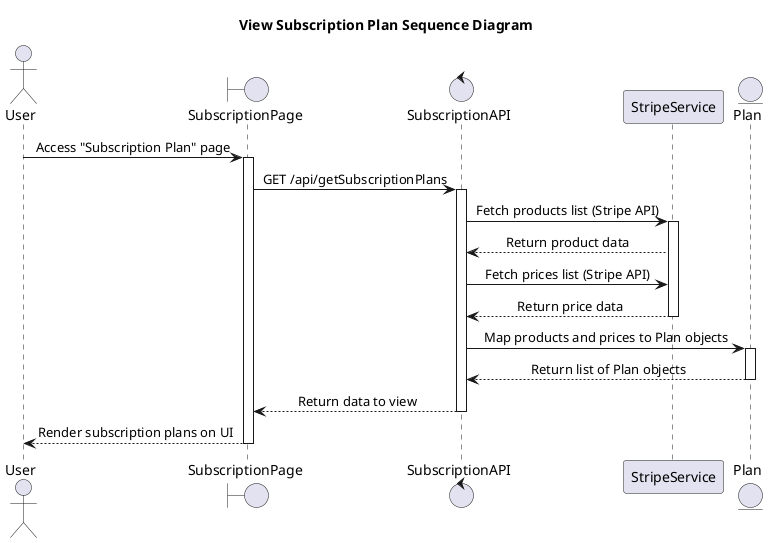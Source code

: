 @startuml ViewSubscriptionPlanSequenceDiagram
skinparam SequenceMessageAlignment center
title View Subscription Plan Sequence Diagram 

actor "User" as U
boundary "SubscriptionPage" as Page
control "SubscriptionAPI" as API
participant "StripeService" as Stripe
entity "Plan" as Plan

U -> Page : Access "Subscription Plan" page
activate Page

Page -> API : GET /api/getSubscriptionPlans
activate API

API -> Stripe : Fetch products list (Stripe API)
activate Stripe
Stripe --> API : Return product data

API -> Stripe : Fetch prices list (Stripe API)
Stripe --> API : Return price data
deactivate Stripe

API -> Plan : Map products and prices to Plan objects
activate Plan
Plan --> API : Return list of Plan objects
deactivate Plan
API --> Page : Return data to view
deactivate API

Page --> U : Render subscription plans on UI
deactivate Page
@enduml
